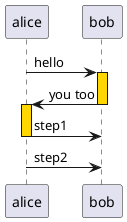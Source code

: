 @startuml
@startuml
alice -> bob   --++ #gold: hello
bob   -> alice --++ #gold: you too
alice -> bob   --: step1
alice -> bob   : step2
@enduml
@enduml
